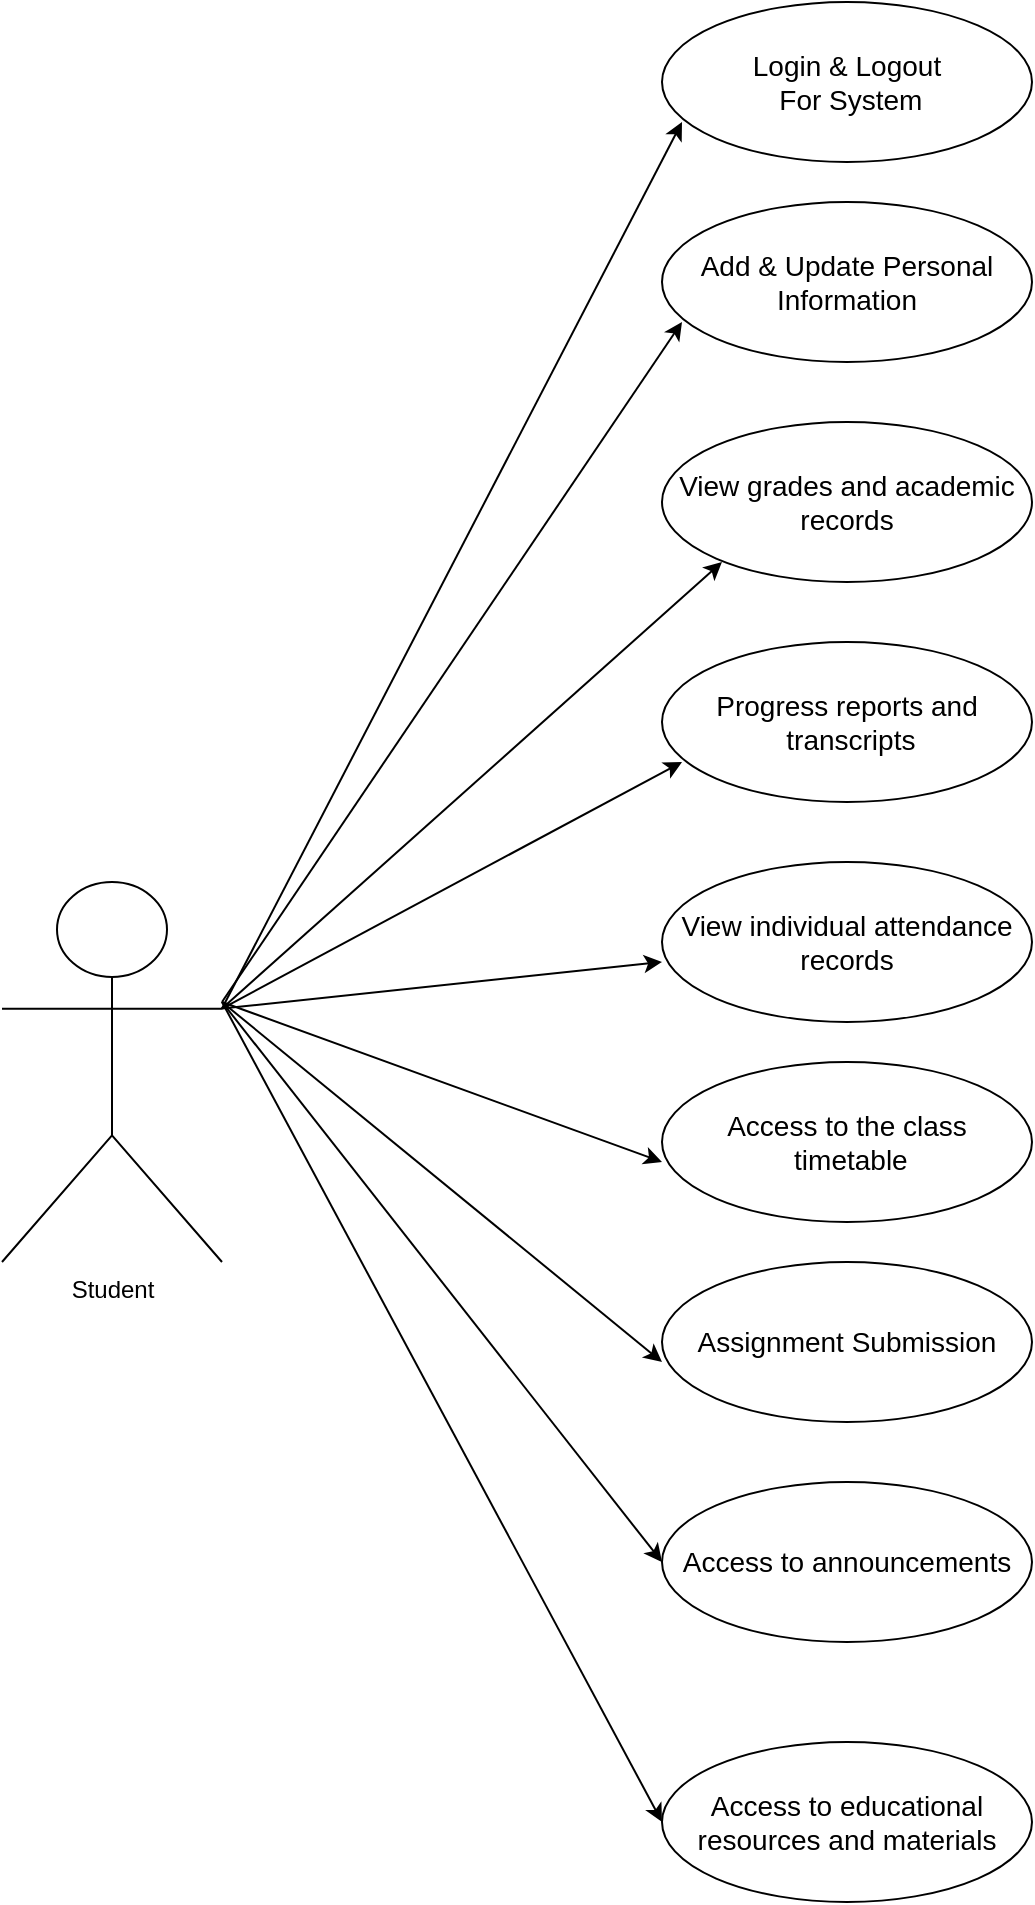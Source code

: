 <mxfile version="23.0.1" type="device">
  <diagram name="Page-1" id="hZoW7ntTXD6682y466hc">
    <mxGraphModel dx="2049" dy="1066" grid="1" gridSize="10" guides="1" tooltips="1" connect="1" arrows="1" fold="1" page="1" pageScale="1" pageWidth="850" pageHeight="1100" math="0" shadow="0">
      <root>
        <mxCell id="0" />
        <mxCell id="1" parent="0" />
        <mxCell id="hJvilJmwzbaRS6xGY7rJ-1" value="Student" style="shape=umlActor;verticalLabelPosition=bottom;verticalAlign=top;html=1;outlineConnect=0;" vertex="1" parent="1">
          <mxGeometry x="30" y="460" width="110" height="190" as="geometry" />
        </mxCell>
        <mxCell id="hJvilJmwzbaRS6xGY7rJ-2" value="&lt;font style=&quot;font-size: 14px;&quot;&gt;Login &amp;amp; Logout&lt;br&gt;&amp;nbsp;For System&lt;/font&gt;" style="ellipse;whiteSpace=wrap;html=1;" vertex="1" parent="1">
          <mxGeometry x="360" y="20" width="185" height="80" as="geometry" />
        </mxCell>
        <mxCell id="hJvilJmwzbaRS6xGY7rJ-3" value="&lt;font style=&quot;font-size: 14px;&quot;&gt;Add &amp;amp; Update Personal Information&lt;/font&gt;" style="ellipse;whiteSpace=wrap;html=1;" vertex="1" parent="1">
          <mxGeometry x="360" y="120" width="185" height="80" as="geometry" />
        </mxCell>
        <mxCell id="hJvilJmwzbaRS6xGY7rJ-4" value="&lt;div&gt;&lt;font style=&quot;font-size: 14px;&quot;&gt;View grades and academic records&lt;/font&gt;&lt;/div&gt;" style="ellipse;whiteSpace=wrap;html=1;" vertex="1" parent="1">
          <mxGeometry x="360" y="230" width="185" height="80" as="geometry" />
        </mxCell>
        <mxCell id="hJvilJmwzbaRS6xGY7rJ-5" value="&lt;div style=&quot;font-size: 14px;&quot;&gt;&lt;font style=&quot;font-size: 14px;&quot;&gt;Progress reports and&lt;/font&gt;&lt;/div&gt;&lt;div style=&quot;font-size: 14px;&quot;&gt;&lt;font style=&quot;font-size: 14px;&quot;&gt;&amp;nbsp;transcripts&lt;/font&gt;&lt;/div&gt;" style="ellipse;whiteSpace=wrap;html=1;" vertex="1" parent="1">
          <mxGeometry x="360" y="340" width="185" height="80" as="geometry" />
        </mxCell>
        <mxCell id="hJvilJmwzbaRS6xGY7rJ-6" value="&lt;font style=&quot;font-size: 14px;&quot;&gt;View individual attendance records&lt;/font&gt;" style="ellipse;whiteSpace=wrap;html=1;" vertex="1" parent="1">
          <mxGeometry x="360" y="450" width="185" height="80" as="geometry" />
        </mxCell>
        <mxCell id="hJvilJmwzbaRS6xGY7rJ-7" value="&lt;div style=&quot;font-size: 14px;&quot;&gt;&lt;font style=&quot;font-size: 14px;&quot;&gt;Access to the class&lt;/font&gt;&lt;/div&gt;&lt;div style=&quot;font-size: 14px;&quot;&gt;&lt;font style=&quot;font-size: 14px;&quot;&gt;&amp;nbsp;timetable&lt;/font&gt;&lt;/div&gt;" style="ellipse;whiteSpace=wrap;html=1;" vertex="1" parent="1">
          <mxGeometry x="360" y="550" width="185" height="80" as="geometry" />
        </mxCell>
        <mxCell id="hJvilJmwzbaRS6xGY7rJ-8" value="&lt;div&gt;&lt;font style=&quot;font-size: 14px;&quot;&gt;Assignment Submission&lt;/font&gt;&lt;/div&gt;" style="ellipse;whiteSpace=wrap;html=1;" vertex="1" parent="1">
          <mxGeometry x="360" y="650" width="185" height="80" as="geometry" />
        </mxCell>
        <mxCell id="hJvilJmwzbaRS6xGY7rJ-9" value="&lt;font style=&quot;font-size: 14px;&quot;&gt;Access to announcements&lt;/font&gt;" style="ellipse;whiteSpace=wrap;html=1;" vertex="1" parent="1">
          <mxGeometry x="360" y="760" width="185" height="80" as="geometry" />
        </mxCell>
        <mxCell id="hJvilJmwzbaRS6xGY7rJ-10" value="&lt;font style=&quot;font-size: 14px;&quot;&gt;Access to educational resources and materials&lt;/font&gt;" style="ellipse;whiteSpace=wrap;html=1;" vertex="1" parent="1">
          <mxGeometry x="360" y="890" width="185" height="80" as="geometry" />
        </mxCell>
        <mxCell id="hJvilJmwzbaRS6xGY7rJ-13" value="" style="endArrow=classic;html=1;rounded=0;exitX=1;exitY=0.333;exitDx=0;exitDy=0;exitPerimeter=0;" edge="1" parent="1" source="hJvilJmwzbaRS6xGY7rJ-1">
          <mxGeometry width="50" height="50" relative="1" as="geometry">
            <mxPoint x="320" y="130" as="sourcePoint" />
            <mxPoint x="370" y="80" as="targetPoint" />
          </mxGeometry>
        </mxCell>
        <mxCell id="hJvilJmwzbaRS6xGY7rJ-14" value="" style="endArrow=classic;html=1;rounded=0;" edge="1" parent="1">
          <mxGeometry width="50" height="50" relative="1" as="geometry">
            <mxPoint x="140" y="520" as="sourcePoint" />
            <mxPoint x="370" y="180" as="targetPoint" />
          </mxGeometry>
        </mxCell>
        <mxCell id="hJvilJmwzbaRS6xGY7rJ-15" value="" style="endArrow=classic;html=1;rounded=0;exitX=1;exitY=0.333;exitDx=0;exitDy=0;exitPerimeter=0;" edge="1" parent="1" source="hJvilJmwzbaRS6xGY7rJ-1">
          <mxGeometry width="50" height="50" relative="1" as="geometry">
            <mxPoint x="340" y="350" as="sourcePoint" />
            <mxPoint x="390" y="300" as="targetPoint" />
          </mxGeometry>
        </mxCell>
        <mxCell id="hJvilJmwzbaRS6xGY7rJ-16" value="" style="endArrow=classic;html=1;rounded=0;exitX=1;exitY=0.333;exitDx=0;exitDy=0;exitPerimeter=0;" edge="1" parent="1" source="hJvilJmwzbaRS6xGY7rJ-1">
          <mxGeometry width="50" height="50" relative="1" as="geometry">
            <mxPoint x="320" y="450" as="sourcePoint" />
            <mxPoint x="370" y="400" as="targetPoint" />
          </mxGeometry>
        </mxCell>
        <mxCell id="hJvilJmwzbaRS6xGY7rJ-17" value="" style="endArrow=classic;html=1;rounded=0;exitX=1;exitY=0.333;exitDx=0;exitDy=0;exitPerimeter=0;" edge="1" parent="1" source="hJvilJmwzbaRS6xGY7rJ-1">
          <mxGeometry width="50" height="50" relative="1" as="geometry">
            <mxPoint x="310" y="550" as="sourcePoint" />
            <mxPoint x="360" y="500" as="targetPoint" />
          </mxGeometry>
        </mxCell>
        <mxCell id="hJvilJmwzbaRS6xGY7rJ-18" value="" style="endArrow=classic;html=1;rounded=0;" edge="1" parent="1">
          <mxGeometry width="50" height="50" relative="1" as="geometry">
            <mxPoint x="140" y="520" as="sourcePoint" />
            <mxPoint x="360" y="600" as="targetPoint" />
          </mxGeometry>
        </mxCell>
        <mxCell id="hJvilJmwzbaRS6xGY7rJ-19" value="" style="endArrow=classic;html=1;rounded=0;" edge="1" parent="1">
          <mxGeometry width="50" height="50" relative="1" as="geometry">
            <mxPoint x="140" y="520" as="sourcePoint" />
            <mxPoint x="360" y="700" as="targetPoint" />
          </mxGeometry>
        </mxCell>
        <mxCell id="hJvilJmwzbaRS6xGY7rJ-20" value="" style="endArrow=classic;html=1;rounded=0;entryX=0;entryY=0.5;entryDx=0;entryDy=0;" edge="1" parent="1" target="hJvilJmwzbaRS6xGY7rJ-9">
          <mxGeometry width="50" height="50" relative="1" as="geometry">
            <mxPoint x="140" y="520" as="sourcePoint" />
            <mxPoint x="220" y="750" as="targetPoint" />
          </mxGeometry>
        </mxCell>
        <mxCell id="hJvilJmwzbaRS6xGY7rJ-21" value="" style="endArrow=classic;html=1;rounded=0;" edge="1" parent="1">
          <mxGeometry width="50" height="50" relative="1" as="geometry">
            <mxPoint x="140" y="520" as="sourcePoint" />
            <mxPoint x="360" y="930" as="targetPoint" />
          </mxGeometry>
        </mxCell>
      </root>
    </mxGraphModel>
  </diagram>
</mxfile>

